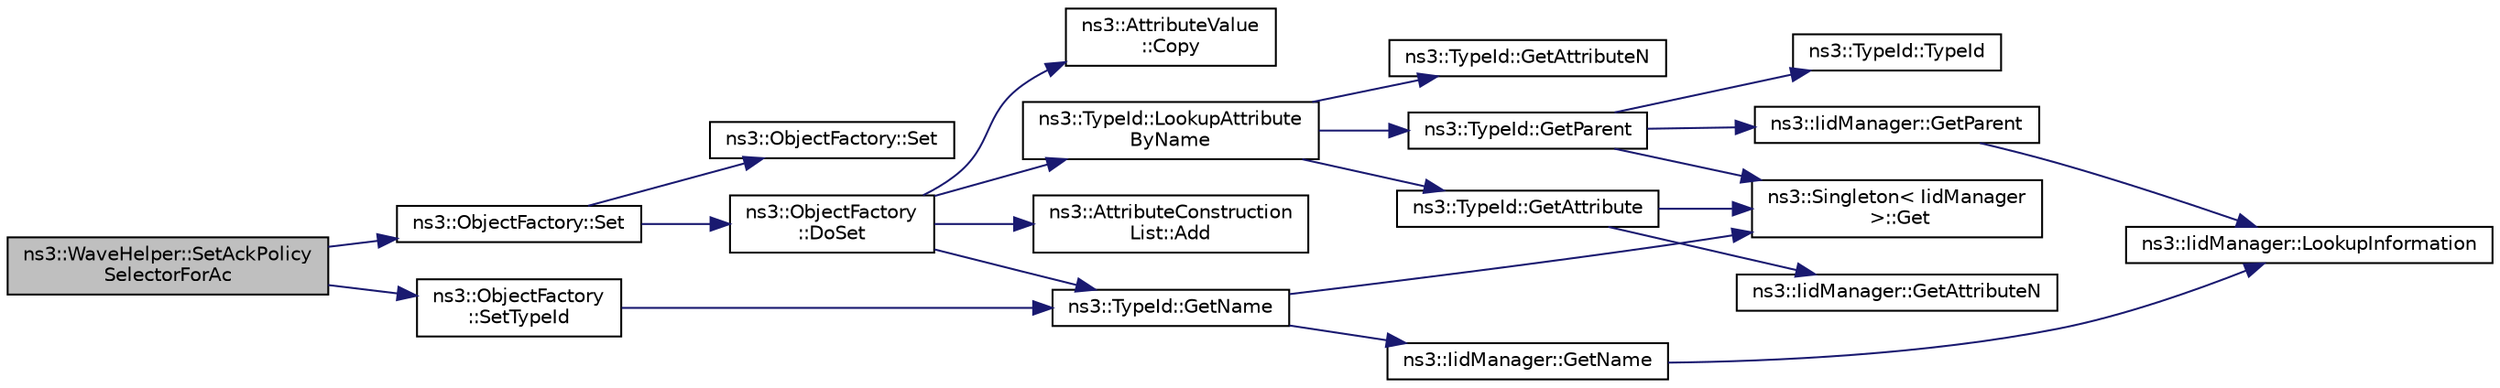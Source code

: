 digraph "ns3::WaveHelper::SetAckPolicySelectorForAc"
{
 // LATEX_PDF_SIZE
  edge [fontname="Helvetica",fontsize="10",labelfontname="Helvetica",labelfontsize="10"];
  node [fontname="Helvetica",fontsize="10",shape=record];
  rankdir="LR";
  Node1 [label="ns3::WaveHelper::SetAckPolicy\lSelectorForAc",height=0.2,width=0.4,color="black", fillcolor="grey75", style="filled", fontcolor="black",tooltip=" "];
  Node1 -> Node2 [color="midnightblue",fontsize="10",style="solid",fontname="Helvetica"];
  Node2 [label="ns3::ObjectFactory::Set",height=0.2,width=0.4,color="black", fillcolor="white", style="filled",URL="$classns3_1_1_object_factory.html#a3c9d5ed564f08ab4427e113bcc48e1d4",tooltip="Set an attribute to be set during construction."];
  Node2 -> Node3 [color="midnightblue",fontsize="10",style="solid",fontname="Helvetica"];
  Node3 [label="ns3::ObjectFactory\l::DoSet",height=0.2,width=0.4,color="black", fillcolor="white", style="filled",URL="$classns3_1_1_object_factory.html#aadb67a8cecc138001fd042e4960123f3",tooltip="Set an attribute to be set during construction."];
  Node3 -> Node4 [color="midnightblue",fontsize="10",style="solid",fontname="Helvetica"];
  Node4 [label="ns3::AttributeConstruction\lList::Add",height=0.2,width=0.4,color="black", fillcolor="white", style="filled",URL="$classns3_1_1_attribute_construction_list.html#a6f418bf1a2de8828ae99278c9d3facdd",tooltip="Add an Attribute to the list."];
  Node3 -> Node5 [color="midnightblue",fontsize="10",style="solid",fontname="Helvetica"];
  Node5 [label="ns3::AttributeValue\l::Copy",height=0.2,width=0.4,color="black", fillcolor="white", style="filled",URL="$classns3_1_1_attribute_value.html#ab316311212c334f6061c0fc8b5fb2625",tooltip=" "];
  Node3 -> Node6 [color="midnightblue",fontsize="10",style="solid",fontname="Helvetica"];
  Node6 [label="ns3::TypeId::GetName",height=0.2,width=0.4,color="black", fillcolor="white", style="filled",URL="$classns3_1_1_type_id.html#abc4965475a579c2afdc668d7a7d58374",tooltip="Get the name."];
  Node6 -> Node7 [color="midnightblue",fontsize="10",style="solid",fontname="Helvetica"];
  Node7 [label="ns3::Singleton\< IidManager\l \>::Get",height=0.2,width=0.4,color="black", fillcolor="white", style="filled",URL="$classns3_1_1_singleton.html#a80a2cd3c25a27ea72add7a9f7a141ffa",tooltip="Get a pointer to the singleton instance."];
  Node6 -> Node8 [color="midnightblue",fontsize="10",style="solid",fontname="Helvetica"];
  Node8 [label="ns3::IidManager::GetName",height=0.2,width=0.4,color="black", fillcolor="white", style="filled",URL="$classns3_1_1_iid_manager.html#a6658aaa8120efd885e98addb76a6f1d4",tooltip="Get the name of a type id."];
  Node8 -> Node9 [color="midnightblue",fontsize="10",style="solid",fontname="Helvetica"];
  Node9 [label="ns3::IidManager::LookupInformation",height=0.2,width=0.4,color="black", fillcolor="white", style="filled",URL="$classns3_1_1_iid_manager.html#a84af06b798b21fa700469a3ac5f65f3f",tooltip="Retrieve the information record for a type."];
  Node3 -> Node10 [color="midnightblue",fontsize="10",style="solid",fontname="Helvetica"];
  Node10 [label="ns3::TypeId::LookupAttribute\lByName",height=0.2,width=0.4,color="black", fillcolor="white", style="filled",URL="$classns3_1_1_type_id.html#ac93d12d22acdb179d34039511d6680e7",tooltip="Find an Attribute by name, retrieving the associated AttributeInformation."];
  Node10 -> Node11 [color="midnightblue",fontsize="10",style="solid",fontname="Helvetica"];
  Node11 [label="ns3::TypeId::GetAttribute",height=0.2,width=0.4,color="black", fillcolor="white", style="filled",URL="$classns3_1_1_type_id.html#a796434fa73c5e54a9a86f24144d13738",tooltip="Get Attribute information by index."];
  Node11 -> Node7 [color="midnightblue",fontsize="10",style="solid",fontname="Helvetica"];
  Node11 -> Node12 [color="midnightblue",fontsize="10",style="solid",fontname="Helvetica"];
  Node12 [label="ns3::IidManager::GetAttributeN",height=0.2,width=0.4,color="black", fillcolor="white", style="filled",URL="$classns3_1_1_iid_manager.html#a5420e8cc959a9a111eb6f1519583b49b",tooltip="Get the number of attributes."];
  Node10 -> Node13 [color="midnightblue",fontsize="10",style="solid",fontname="Helvetica"];
  Node13 [label="ns3::TypeId::GetAttributeN",height=0.2,width=0.4,color="black", fillcolor="white", style="filled",URL="$classns3_1_1_type_id.html#a1245644561332f12386451406295a8d8",tooltip="Get the number of attributes."];
  Node10 -> Node14 [color="midnightblue",fontsize="10",style="solid",fontname="Helvetica"];
  Node14 [label="ns3::TypeId::GetParent",height=0.2,width=0.4,color="black", fillcolor="white", style="filled",URL="$classns3_1_1_type_id.html#ab84f81aee52154af39a8668b59c89d63",tooltip="Get the parent of this TypeId."];
  Node14 -> Node15 [color="midnightblue",fontsize="10",style="solid",fontname="Helvetica"];
  Node15 [label="ns3::TypeId::TypeId",height=0.2,width=0.4,color="black", fillcolor="white", style="filled",URL="$classns3_1_1_type_id.html#ab76e26690f1af4f1cffa6a72245e8928",tooltip="Default constructor."];
  Node14 -> Node7 [color="midnightblue",fontsize="10",style="solid",fontname="Helvetica"];
  Node14 -> Node16 [color="midnightblue",fontsize="10",style="solid",fontname="Helvetica"];
  Node16 [label="ns3::IidManager::GetParent",height=0.2,width=0.4,color="black", fillcolor="white", style="filled",URL="$classns3_1_1_iid_manager.html#a26a0cf5d08e0e9d8ad1128b77599b1f5",tooltip="Get the parent of a type id."];
  Node16 -> Node9 [color="midnightblue",fontsize="10",style="solid",fontname="Helvetica"];
  Node2 -> Node17 [color="midnightblue",fontsize="10",style="solid",fontname="Helvetica"];
  Node17 [label="ns3::ObjectFactory::Set",height=0.2,width=0.4,color="black", fillcolor="white", style="filled",URL="$classns3_1_1_object_factory.html#a1326db5a97a5f238f859cee6df754029",tooltip="Base case to stop the recursion performed by the templated version of this method."];
  Node1 -> Node18 [color="midnightblue",fontsize="10",style="solid",fontname="Helvetica"];
  Node18 [label="ns3::ObjectFactory\l::SetTypeId",height=0.2,width=0.4,color="black", fillcolor="white", style="filled",URL="$classns3_1_1_object_factory.html#a77dcd099064038a1eb7a6b8251229ec3",tooltip="Set the TypeId of the Objects to be created by this factory."];
  Node18 -> Node6 [color="midnightblue",fontsize="10",style="solid",fontname="Helvetica"];
}
